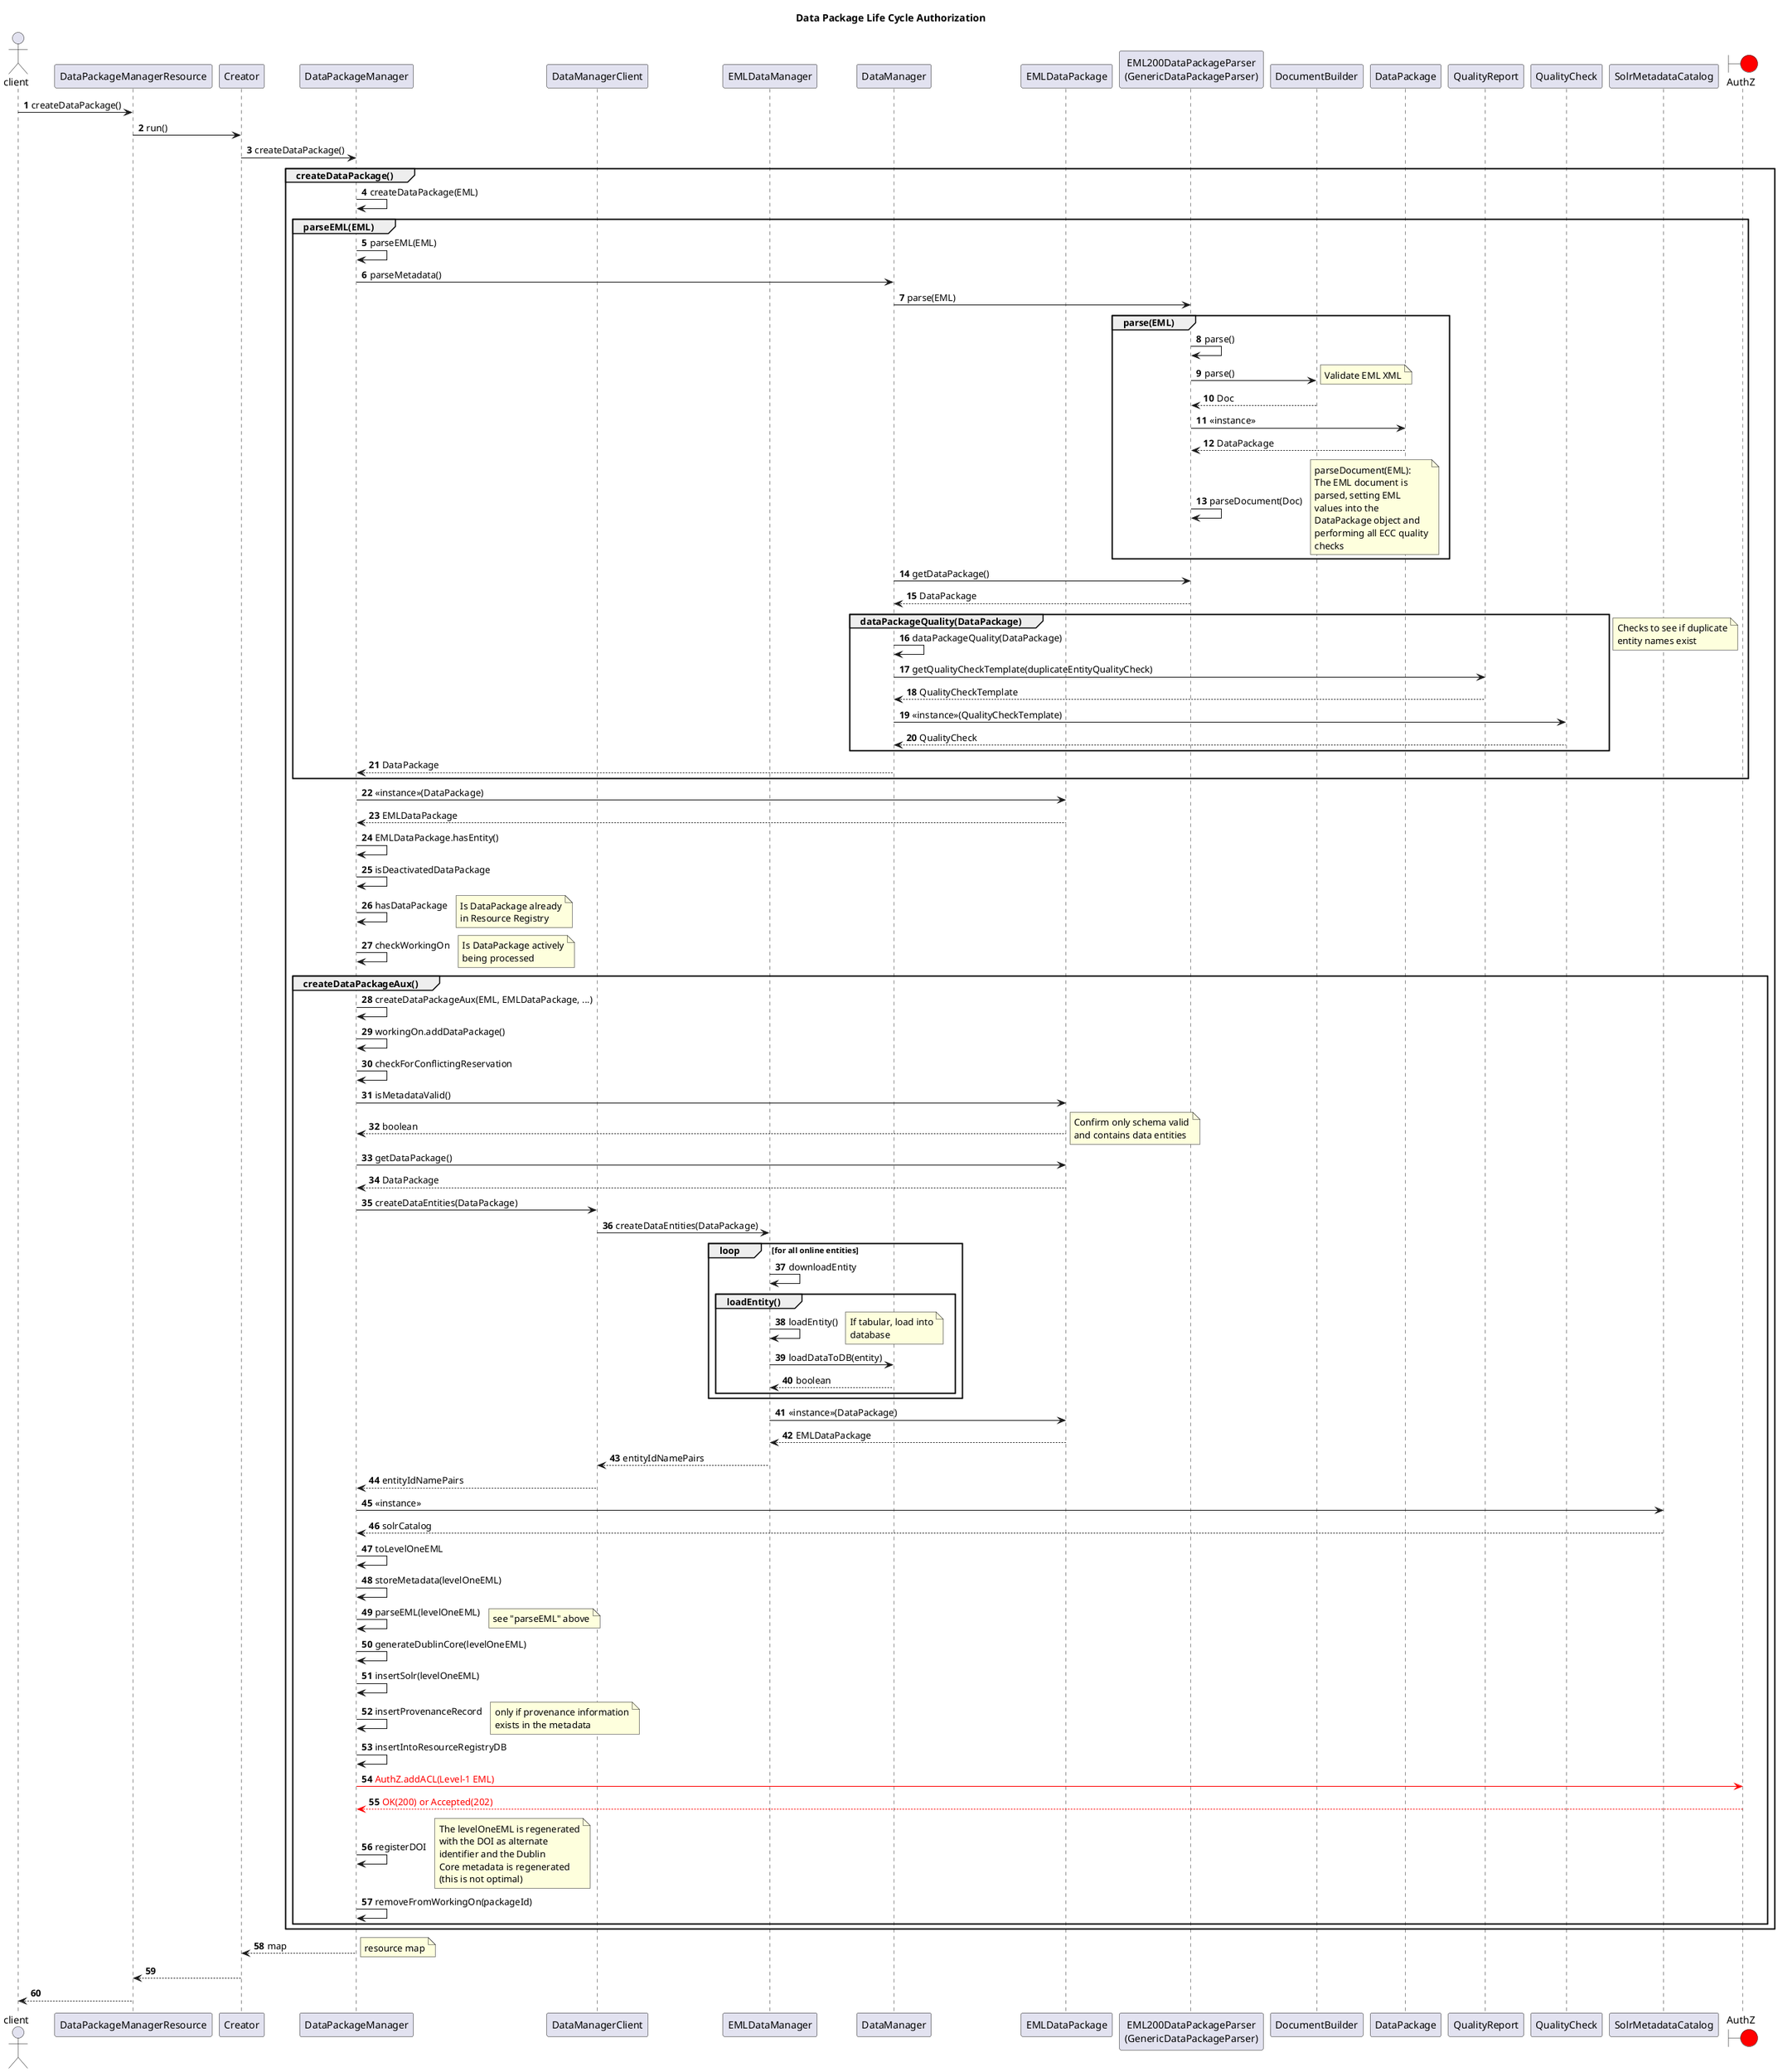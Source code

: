 @startuml
'https://plantuml.com/sequence-diagram

title Data Package Life Cycle Authorization

actor client
participant DataPackageManagerResource
participant Creator
participant DataPackageManager
participant DataManagerClient
participant EMLDataManager
participant DataManager
participant EMLDataPackage
participant EML200 as "EML200DataPackageParser\n(GenericDataPackageParser)"
participant DocumentBuilder
participant DataPackage
participant QualityReport
participant QualityCheck
participant SolrMetadataCatalog
boundary AuthZ #red

autonumber

client->DataPackageManagerResource: createDataPackage()
DataPackageManagerResource->Creator: run()
Creator->DataPackageManager: createDataPackage()
group createDataPackage()
    DataPackageManager->DataPackageManager: createDataPackage(EML)
    group parseEML(EML)
        DataPackageManager->DataPackageManager: parseEML(EML)
        DataPackageManager->DataManager: parseMetadata()
        DataManager->EML200: parse(EML)
        group parse(EML)
            EML200->EML200: parse()
            EML200->DocumentBuilder: parse()
            note right: Validate EML XML
            EML200<--DocumentBuilder: Doc
            EML200->DataPackage: <<instance>>
            EML200<--DataPackage: DataPackage
            EML200->EML200: parseDocument(Doc)
            note right: parseDocument(EML):\nThe EML document is\nparsed, setting EML\nvalues into the\nDataPackage object and\nperforming all ECC quality\nchecks
        end
        DataManager->EML200: getDataPackage()
        DataManager<--EML200: DataPackage
        group dataPackageQuality(DataPackage)
            DataManager->DataManager: dataPackageQuality(DataPackage)
            DataManager->QualityReport: getQualityCheckTemplate(duplicateEntityQualityCheck)
            DataManager<--QualityReport: QualityCheckTemplate
            DataManager->QualityCheck:<<instance>>(QualityCheckTemplate)
            DataManager<--QualityCheck: QualityCheck
        end
        note right: Checks to see if duplicate\nentity names exist
        DataPackageManager<--DataManager: DataPackage
    end
    DataPackageManager->EMLDataPackage: <<instance>>(DataPackage)
    DataPackageManager<--EMLDataPackage: EMLDataPackage
    DataPackageManager->DataPackageManager: EMLDataPackage.hasEntity()
    DataPackageManager->DataPackageManager: isDeactivatedDataPackage
    DataPackageManager->DataPackageManager: hasDataPackage
    note right: Is DataPackage already\nin Resource Registry
    DataPackageManager->DataPackageManager: checkWorkingOn
    note right: Is DataPackage actively\nbeing processed
    group createDataPackageAux()
        DataPackageManager->DataPackageManager: createDataPackageAux(EML, EMLDataPackage, ...)
        DataPackageManager->DataPackageManager: workingOn.addDataPackage()
        DataPackageManager->DataPackageManager: checkForConflictingReservation
        DataPackageManager->EMLDataPackage: isMetadataValid()
        DataPackageManager<--EMLDataPackage: boolean
        note right: Confirm only schema valid\nand contains data entities
        DataPackageManager->EMLDataPackage: getDataPackage()
        DataPackageManager<--EMLDataPackage: DataPackage
        DataPackageManager->DataManagerClient: createDataEntities(DataPackage)
        DataManagerClient->EMLDataManager: createDataEntities(DataPackage)
        loop for all online entities
            EMLDataManager->EMLDataManager: downloadEntity
            group loadEntity()
                EMLDataManager->EMLDataManager: loadEntity()
                note right: If tabular, load into\ndatabase
                EMLDataManager->DataManager: loadDataToDB(entity)
                EMLDataManager<--DataManager: boolean
            end
        end
        EMLDataManager->EMLDataPackage: <<instance>>(DataPackage)
        EMLDataManager<--EMLDataPackage: EMLDataPackage
        DataManagerClient<--EMLDataManager: entityIdNamePairs
        DataPackageManager<--DataManagerClient: entityIdNamePairs
        DataPackageManager->SolrMetadataCatalog: <<instance>>
        DataPackageManager<--SolrMetadataCatalog: solrCatalog
        DataPackageManager->DataPackageManager: toLevelOneEML
        DataPackageManager->DataPackageManager: storeMetadata(levelOneEML)
        DataPackageManager->DataPackageManager: parseEML(levelOneEML)
        note right: see "parseEML" above
        DataPackageManager->DataPackageManager: generateDublinCore(levelOneEML)
        DataPackageManager->DataPackageManager: insertSolr(levelOneEML)
        DataPackageManager->DataPackageManager: insertProvenanceRecord
        note right: only if provenance information\nexists in the metadata
        DataPackageManager->DataPackageManager: insertIntoResourceRegistryDB
        DataPackageManager[#red]->AuthZ: <font color=red>AuthZ.addACL(Level-1 EML)
        AuthZ[#red]-->DataPackageManager: <font color=red>OK(200) or Accepted(202)
        DataPackageManager->DataPackageManager: registerDOI
        note right: The levelOneEML is regenerated\nwith the DOI as alternate\nidentifier and the Dublin\nCore metadata is regenerated\n(this is not optimal)
        DataPackageManager->DataPackageManager: removeFromWorkingOn(packageId)
    end
end
Creator<--DataPackageManager: map
note right: resource map
DataPackageManagerResource<--Creator:
client<--DataPackageManagerResource:

@enduml
